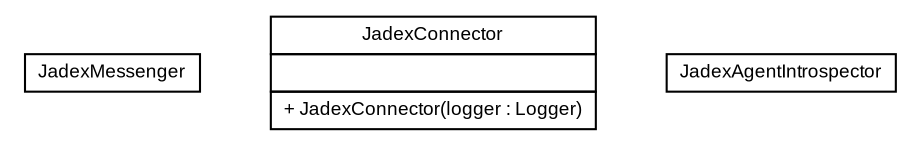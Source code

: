 #!/usr/local/bin/dot
#
# Class diagram 
# Generated by UMLGraph version 5.1 (http://www.umlgraph.org/)
#

digraph G {
	edge [fontname="arial",fontsize=10,labelfontname="arial",labelfontsize=10];
	node [fontname="arial",fontsize=10,shape=plaintext];
	nodesep=0.25;
	ranksep=0.5;
	// es.upm.dit.gsi.beast.platform.jadex.JadexMessenger
	c556 [label=<<table title="es.upm.dit.gsi.beast.platform.jadex.JadexMessenger" border="0" cellborder="1" cellspacing="0" cellpadding="2" port="p" href="./JadexMessenger.html">
		<tr><td><table border="0" cellspacing="0" cellpadding="1">
<tr><td align="center" balign="center"> JadexMessenger </td></tr>
		</table></td></tr>
		</table>>, fontname="arial", fontcolor="black", fontsize=9.0];
	// es.upm.dit.gsi.beast.platform.jadex.JadexConnector
	c557 [label=<<table title="es.upm.dit.gsi.beast.platform.jadex.JadexConnector" border="0" cellborder="1" cellspacing="0" cellpadding="2" port="p" href="./JadexConnector.html">
		<tr><td><table border="0" cellspacing="0" cellpadding="1">
<tr><td align="center" balign="center"> JadexConnector </td></tr>
		</table></td></tr>
		<tr><td><table border="0" cellspacing="0" cellpadding="1">
<tr><td align="left" balign="left">  </td></tr>
		</table></td></tr>
		<tr><td><table border="0" cellspacing="0" cellpadding="1">
<tr><td align="left" balign="left"> + JadexConnector(logger : Logger) </td></tr>
		</table></td></tr>
		</table>>, fontname="arial", fontcolor="black", fontsize=9.0];
	// es.upm.dit.gsi.beast.platform.jadex.JadexAgentIntrospector
	c558 [label=<<table title="es.upm.dit.gsi.beast.platform.jadex.JadexAgentIntrospector" border="0" cellborder="1" cellspacing="0" cellpadding="2" port="p" href="./JadexAgentIntrospector.html">
		<tr><td><table border="0" cellspacing="0" cellpadding="1">
<tr><td align="center" balign="center"> JadexAgentIntrospector </td></tr>
		</table></td></tr>
		</table>>, fontname="arial", fontcolor="black", fontsize=9.0];
}

